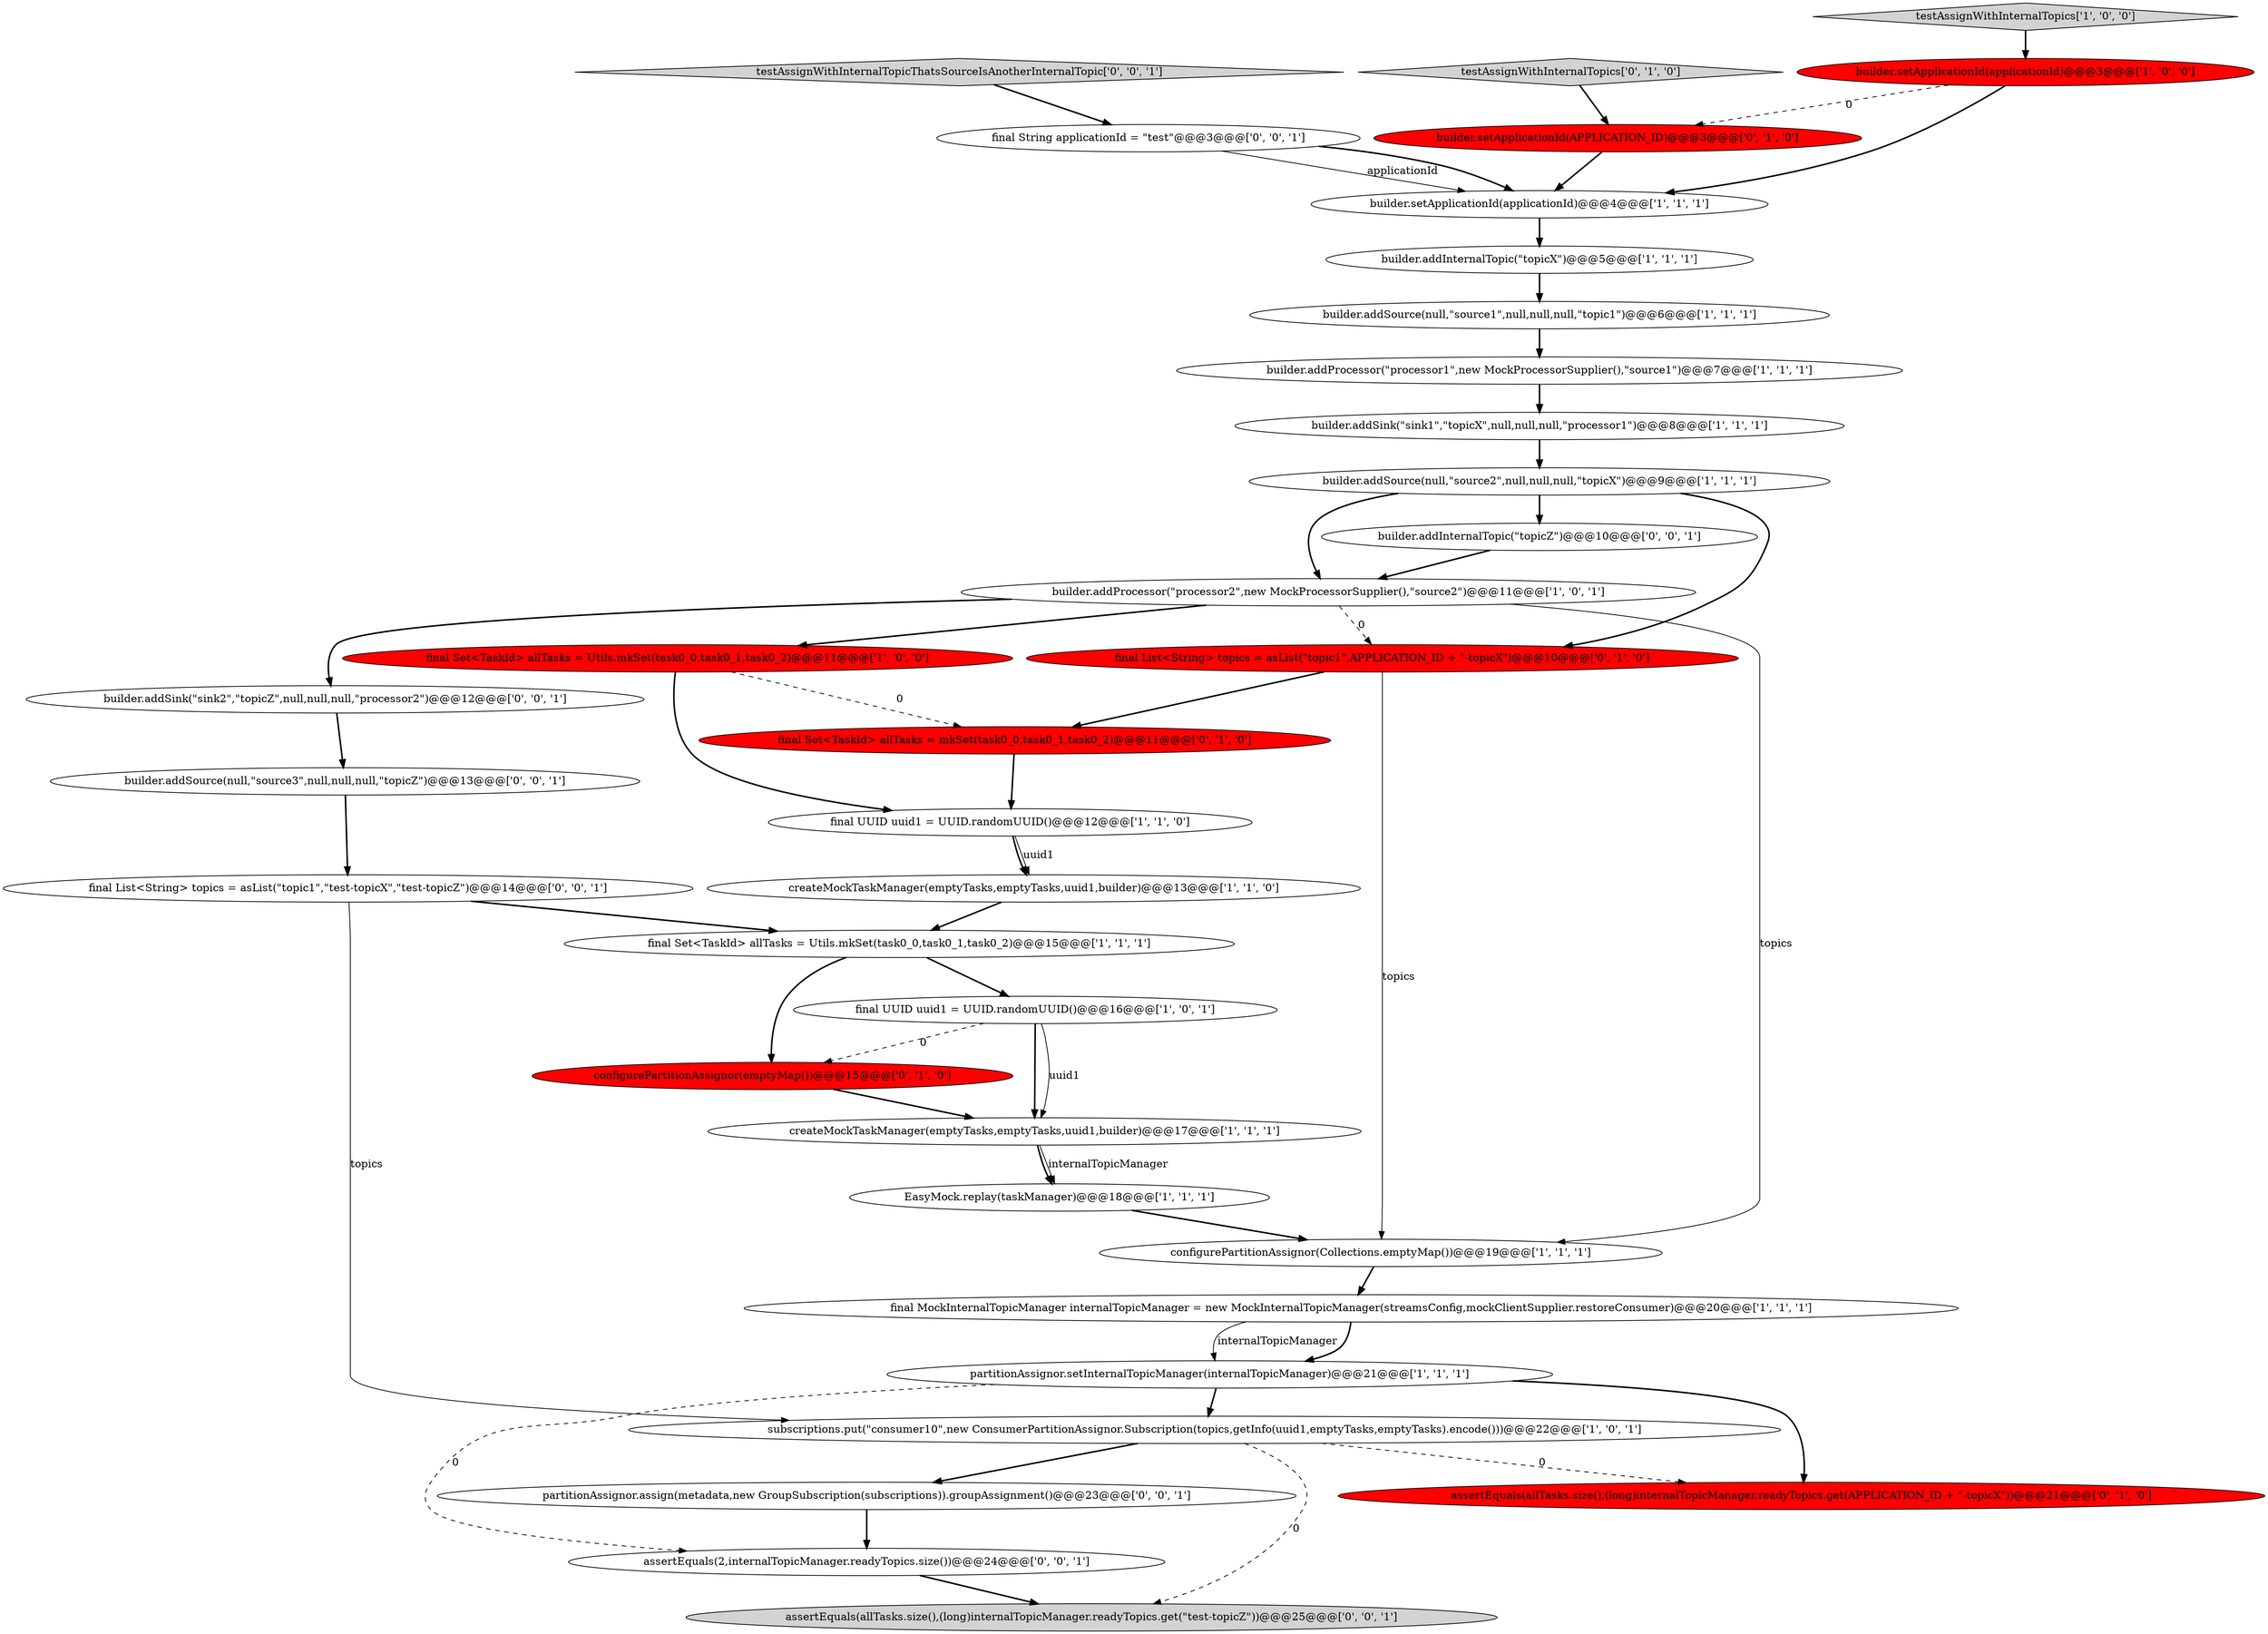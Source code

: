 digraph {
15 [style = filled, label = "builder.addSource(null,\"source2\",null,null,null,\"topicX\")@@@9@@@['1', '1', '1']", fillcolor = white, shape = ellipse image = "AAA0AAABBB1BBB"];
6 [style = filled, label = "builder.addProcessor(\"processor2\",new MockProcessorSupplier(),\"source2\")@@@11@@@['1', '0', '1']", fillcolor = white, shape = ellipse image = "AAA0AAABBB1BBB"];
27 [style = filled, label = "final List<String> topics = asList(\"topic1\",\"test-topicX\",\"test-topicZ\")@@@14@@@['0', '0', '1']", fillcolor = white, shape = ellipse image = "AAA0AAABBB3BBB"];
29 [style = filled, label = "final String applicationId = \"test\"@@@3@@@['0', '0', '1']", fillcolor = white, shape = ellipse image = "AAA0AAABBB3BBB"];
25 [style = filled, label = "final Set<TaskId> allTasks = mkSet(task0_0,task0_1,task0_2)@@@11@@@['0', '1', '0']", fillcolor = red, shape = ellipse image = "AAA1AAABBB2BBB"];
23 [style = filled, label = "configurePartitionAssignor(emptyMap())@@@15@@@['0', '1', '0']", fillcolor = red, shape = ellipse image = "AAA1AAABBB2BBB"];
33 [style = filled, label = "partitionAssignor.assign(metadata,new GroupSubscription(subscriptions)).groupAssignment()@@@23@@@['0', '0', '1']", fillcolor = white, shape = ellipse image = "AAA0AAABBB3BBB"];
16 [style = filled, label = "builder.addInternalTopic(\"topicX\")@@@5@@@['1', '1', '1']", fillcolor = white, shape = ellipse image = "AAA0AAABBB1BBB"];
1 [style = filled, label = "final UUID uuid1 = UUID.randomUUID()@@@16@@@['1', '0', '1']", fillcolor = white, shape = ellipse image = "AAA0AAABBB1BBB"];
18 [style = filled, label = "createMockTaskManager(emptyTasks,emptyTasks,uuid1,builder)@@@13@@@['1', '1', '0']", fillcolor = white, shape = ellipse image = "AAA0AAABBB1BBB"];
7 [style = filled, label = "builder.addSource(null,\"source1\",null,null,null,\"topic1\")@@@6@@@['1', '1', '1']", fillcolor = white, shape = ellipse image = "AAA0AAABBB1BBB"];
19 [style = filled, label = "configurePartitionAssignor(Collections.emptyMap())@@@19@@@['1', '1', '1']", fillcolor = white, shape = ellipse image = "AAA0AAABBB1BBB"];
10 [style = filled, label = "builder.setApplicationId(applicationId)@@@4@@@['1', '1', '1']", fillcolor = white, shape = ellipse image = "AAA0AAABBB1BBB"];
28 [style = filled, label = "testAssignWithInternalTopicThatsSourceIsAnotherInternalTopic['0', '0', '1']", fillcolor = lightgray, shape = diamond image = "AAA0AAABBB3BBB"];
31 [style = filled, label = "builder.addSink(\"sink2\",\"topicZ\",null,null,null,\"processor2\")@@@12@@@['0', '0', '1']", fillcolor = white, shape = ellipse image = "AAA0AAABBB3BBB"];
22 [style = filled, label = "builder.setApplicationId(APPLICATION_ID)@@@3@@@['0', '1', '0']", fillcolor = red, shape = ellipse image = "AAA1AAABBB2BBB"];
21 [style = filled, label = "testAssignWithInternalTopics['0', '1', '0']", fillcolor = lightgray, shape = diamond image = "AAA0AAABBB2BBB"];
8 [style = filled, label = "EasyMock.replay(taskManager)@@@18@@@['1', '1', '1']", fillcolor = white, shape = ellipse image = "AAA0AAABBB1BBB"];
24 [style = filled, label = "assertEquals(allTasks.size(),(long)internalTopicManager.readyTopics.get(APPLICATION_ID + \"-topicX\"))@@@21@@@['0', '1', '0']", fillcolor = red, shape = ellipse image = "AAA1AAABBB2BBB"];
3 [style = filled, label = "builder.setApplicationId(applicationId)@@@3@@@['1', '0', '0']", fillcolor = red, shape = ellipse image = "AAA1AAABBB1BBB"];
5 [style = filled, label = "testAssignWithInternalTopics['1', '0', '0']", fillcolor = lightgray, shape = diamond image = "AAA0AAABBB1BBB"];
17 [style = filled, label = "final UUID uuid1 = UUID.randomUUID()@@@12@@@['1', '1', '0']", fillcolor = white, shape = ellipse image = "AAA0AAABBB1BBB"];
20 [style = filled, label = "final List<String> topics = asList(\"topic1\",APPLICATION_ID + \"-topicX\")@@@10@@@['0', '1', '0']", fillcolor = red, shape = ellipse image = "AAA1AAABBB2BBB"];
11 [style = filled, label = "createMockTaskManager(emptyTasks,emptyTasks,uuid1,builder)@@@17@@@['1', '1', '1']", fillcolor = white, shape = ellipse image = "AAA0AAABBB1BBB"];
30 [style = filled, label = "assertEquals(allTasks.size(),(long)internalTopicManager.readyTopics.get(\"test-topicZ\"))@@@25@@@['0', '0', '1']", fillcolor = lightgray, shape = ellipse image = "AAA0AAABBB3BBB"];
32 [style = filled, label = "builder.addSource(null,\"source3\",null,null,null,\"topicZ\")@@@13@@@['0', '0', '1']", fillcolor = white, shape = ellipse image = "AAA0AAABBB3BBB"];
9 [style = filled, label = "final Set<TaskId> allTasks = Utils.mkSet(task0_0,task0_1,task0_2)@@@11@@@['1', '0', '0']", fillcolor = red, shape = ellipse image = "AAA1AAABBB1BBB"];
12 [style = filled, label = "subscriptions.put(\"consumer10\",new ConsumerPartitionAssignor.Subscription(topics,getInfo(uuid1,emptyTasks,emptyTasks).encode()))@@@22@@@['1', '0', '1']", fillcolor = white, shape = ellipse image = "AAA0AAABBB1BBB"];
26 [style = filled, label = "builder.addInternalTopic(\"topicZ\")@@@10@@@['0', '0', '1']", fillcolor = white, shape = ellipse image = "AAA0AAABBB3BBB"];
14 [style = filled, label = "final Set<TaskId> allTasks = Utils.mkSet(task0_0,task0_1,task0_2)@@@15@@@['1', '1', '1']", fillcolor = white, shape = ellipse image = "AAA0AAABBB1BBB"];
4 [style = filled, label = "final MockInternalTopicManager internalTopicManager = new MockInternalTopicManager(streamsConfig,mockClientSupplier.restoreConsumer)@@@20@@@['1', '1', '1']", fillcolor = white, shape = ellipse image = "AAA0AAABBB1BBB"];
13 [style = filled, label = "partitionAssignor.setInternalTopicManager(internalTopicManager)@@@21@@@['1', '1', '1']", fillcolor = white, shape = ellipse image = "AAA0AAABBB1BBB"];
0 [style = filled, label = "builder.addSink(\"sink1\",\"topicX\",null,null,null,\"processor1\")@@@8@@@['1', '1', '1']", fillcolor = white, shape = ellipse image = "AAA0AAABBB1BBB"];
2 [style = filled, label = "builder.addProcessor(\"processor1\",new MockProcessorSupplier(),\"source1\")@@@7@@@['1', '1', '1']", fillcolor = white, shape = ellipse image = "AAA0AAABBB1BBB"];
34 [style = filled, label = "assertEquals(2,internalTopicManager.readyTopics.size())@@@24@@@['0', '0', '1']", fillcolor = white, shape = ellipse image = "AAA0AAABBB3BBB"];
5->3 [style = bold, label=""];
28->29 [style = bold, label=""];
11->8 [style = solid, label="internalTopicManager"];
13->24 [style = bold, label=""];
27->14 [style = bold, label=""];
6->20 [style = dashed, label="0"];
8->19 [style = bold, label=""];
31->32 [style = bold, label=""];
27->12 [style = solid, label="topics"];
1->11 [style = solid, label="uuid1"];
4->13 [style = bold, label=""];
16->7 [style = bold, label=""];
9->17 [style = bold, label=""];
32->27 [style = bold, label=""];
15->6 [style = bold, label=""];
29->10 [style = solid, label="applicationId"];
3->22 [style = dashed, label="0"];
12->30 [style = dashed, label="0"];
26->6 [style = bold, label=""];
20->25 [style = bold, label=""];
25->17 [style = bold, label=""];
34->30 [style = bold, label=""];
0->15 [style = bold, label=""];
14->1 [style = bold, label=""];
1->11 [style = bold, label=""];
15->26 [style = bold, label=""];
3->10 [style = bold, label=""];
2->0 [style = bold, label=""];
13->12 [style = bold, label=""];
6->31 [style = bold, label=""];
10->16 [style = bold, label=""];
14->23 [style = bold, label=""];
21->22 [style = bold, label=""];
7->2 [style = bold, label=""];
15->20 [style = bold, label=""];
12->24 [style = dashed, label="0"];
9->25 [style = dashed, label="0"];
22->10 [style = bold, label=""];
12->33 [style = bold, label=""];
6->19 [style = solid, label="topics"];
4->13 [style = solid, label="internalTopicManager"];
11->8 [style = bold, label=""];
29->10 [style = bold, label=""];
20->19 [style = solid, label="topics"];
19->4 [style = bold, label=""];
6->9 [style = bold, label=""];
23->11 [style = bold, label=""];
33->34 [style = bold, label=""];
1->23 [style = dashed, label="0"];
18->14 [style = bold, label=""];
13->34 [style = dashed, label="0"];
17->18 [style = bold, label=""];
17->18 [style = solid, label="uuid1"];
}
